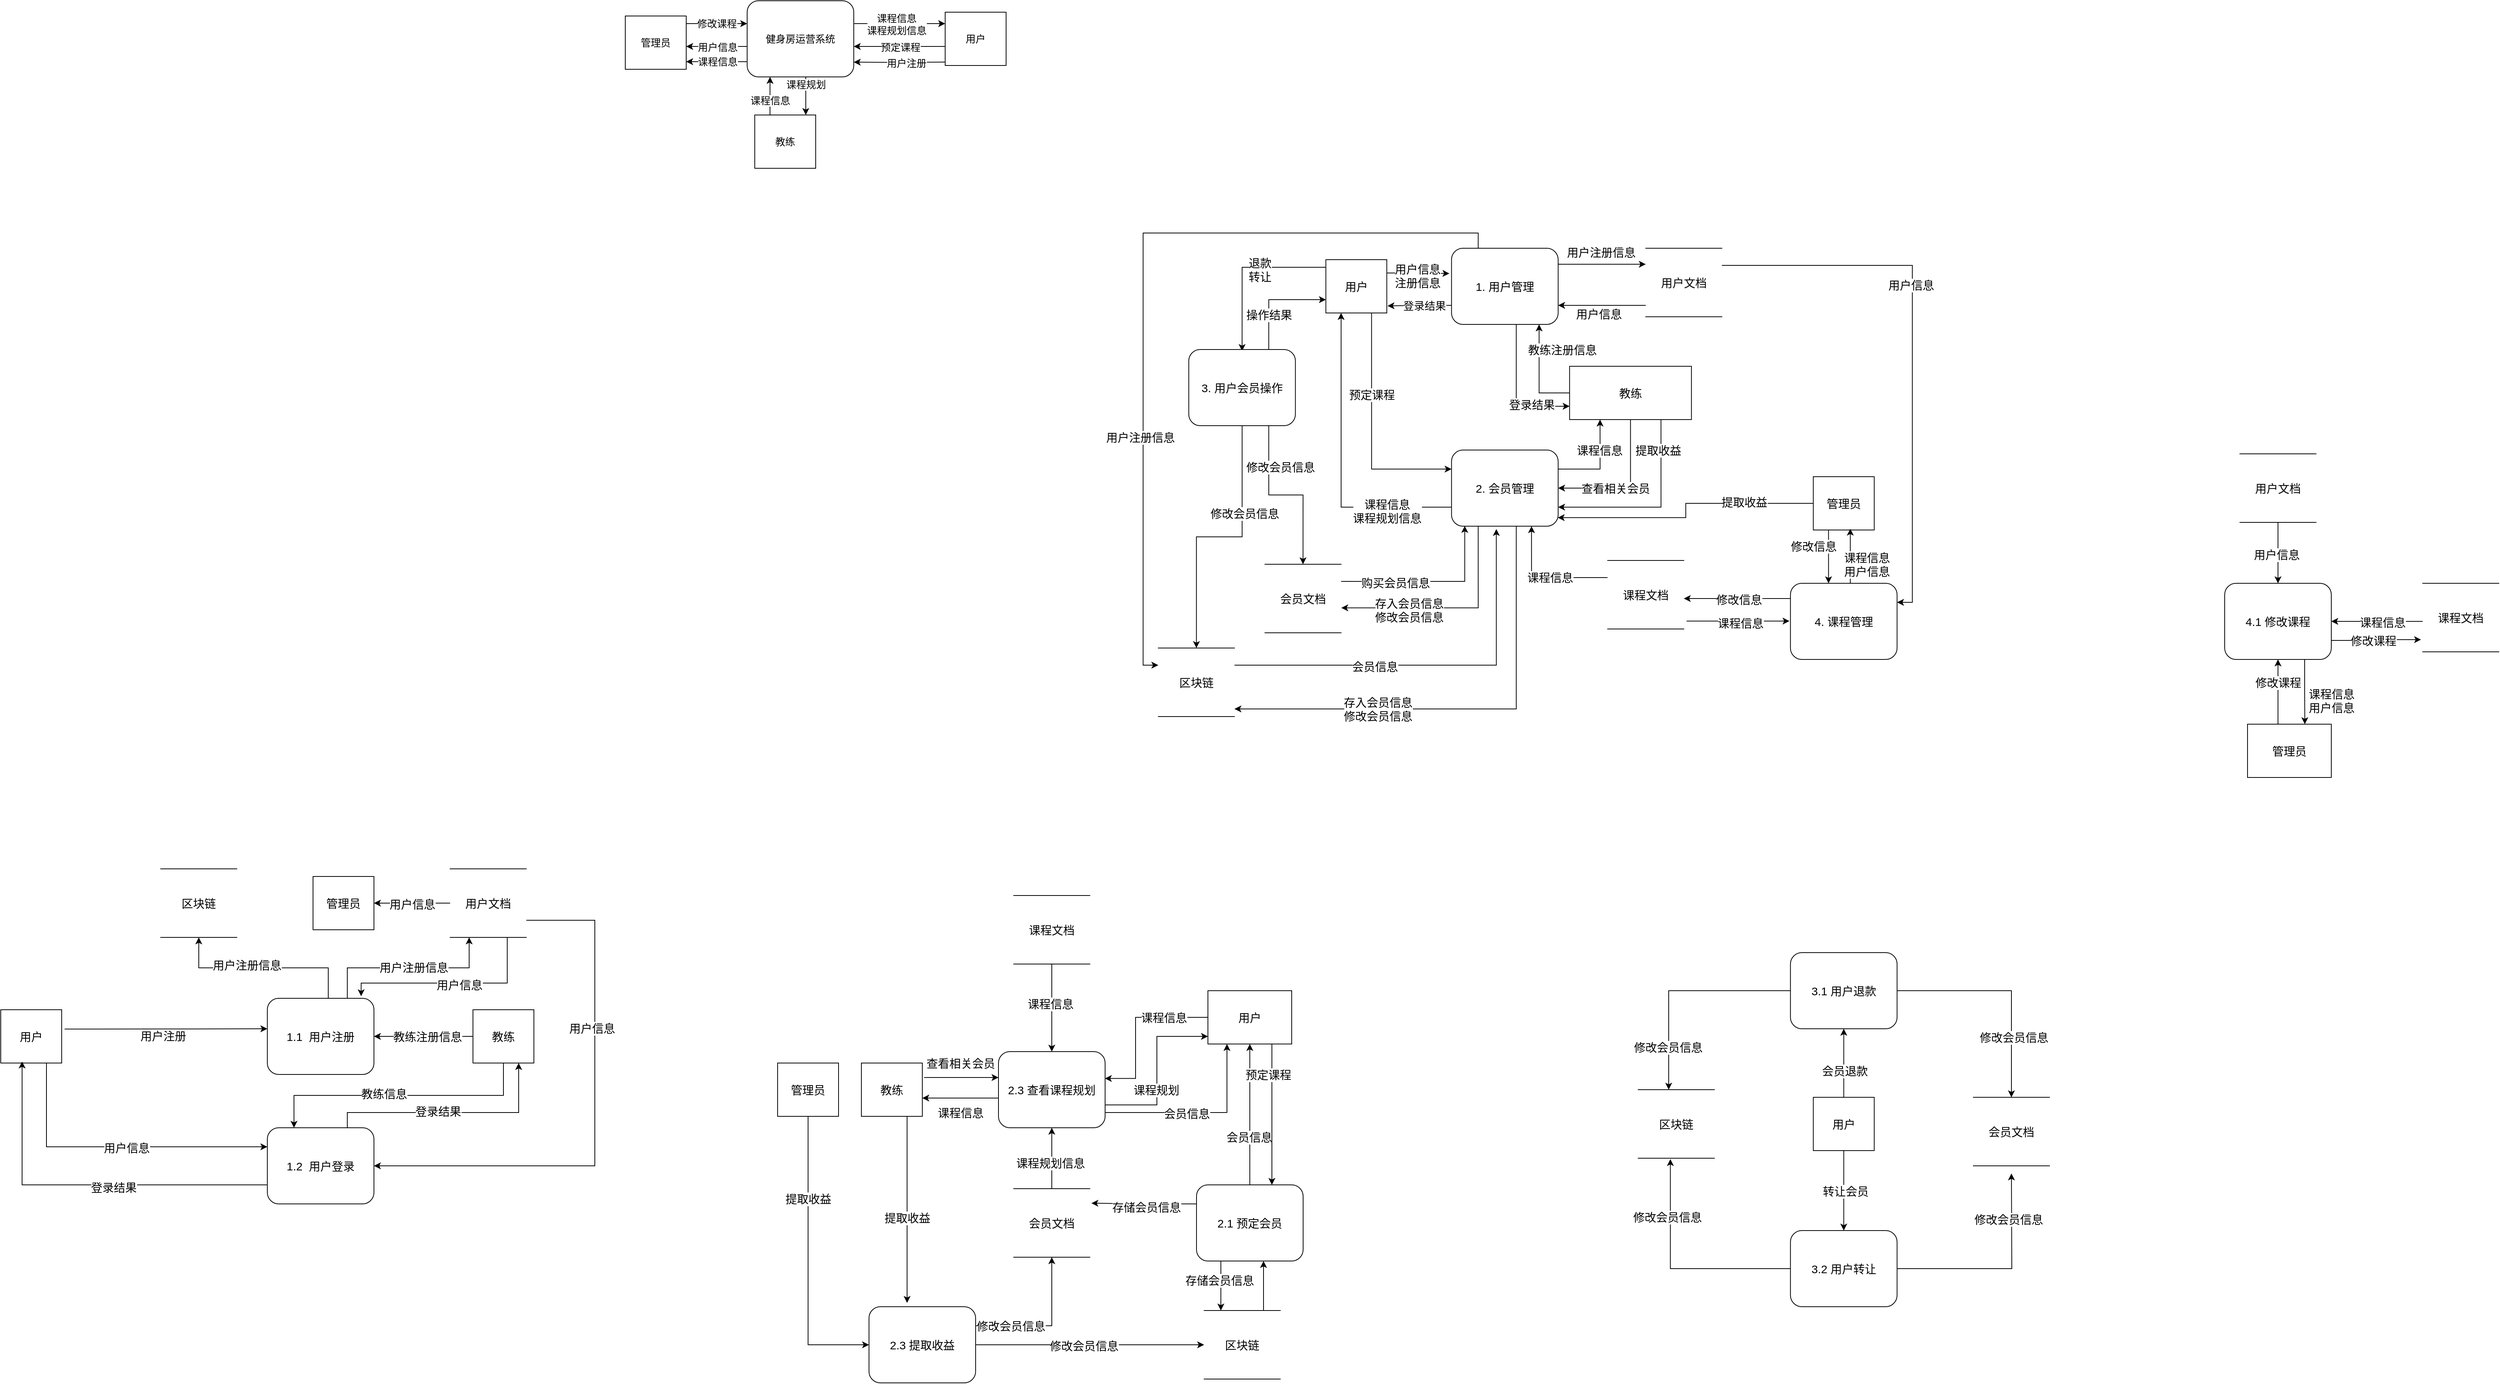 <mxfile version="26.2.7">
  <diagram id="R2lEEEUBdFMjLlhIrx00" name="Page-1">
    <mxGraphModel dx="643" dy="749" grid="1" gridSize="10" guides="1" tooltips="1" connect="1" arrows="1" fold="1" page="1" pageScale="1" pageWidth="850" pageHeight="1100" math="0" shadow="0" extFonts="Permanent Marker^https://fonts.googleapis.com/css?family=Permanent+Marker">
      <root>
        <mxCell id="0" />
        <mxCell id="1" parent="0" />
        <mxCell id="GixAwiqqqnvxr2OSCkwx-5" value="" style="edgeStyle=orthogonalEdgeStyle;rounded=0;orthogonalLoop=1;jettySize=auto;html=1;fontSize=13;" parent="1" source="GixAwiqqqnvxr2OSCkwx-1" target="GixAwiqqqnvxr2OSCkwx-2" edge="1">
          <mxGeometry relative="1" as="geometry">
            <Array as="points">
              <mxPoint x="1870" y="60" />
              <mxPoint x="1870" y="60" />
            </Array>
          </mxGeometry>
        </mxCell>
        <mxCell id="GixAwiqqqnvxr2OSCkwx-12" value="修改课程" style="edgeLabel;html=1;align=center;verticalAlign=middle;resizable=0;points=[];fontSize=13;" parent="GixAwiqqqnvxr2OSCkwx-5" vertex="1" connectable="0">
          <mxGeometry x="0.075" y="1" relative="1" as="geometry">
            <mxPoint x="-3" y="1" as="offset" />
          </mxGeometry>
        </mxCell>
        <mxCell id="GixAwiqqqnvxr2OSCkwx-1" value="管理员" style="rounded=0;whiteSpace=wrap;html=1;fontSize=13;" parent="1" vertex="1">
          <mxGeometry x="1750" y="50" width="80" height="70" as="geometry" />
        </mxCell>
        <mxCell id="GixAwiqqqnvxr2OSCkwx-2" value="健身房运营系统" style="rounded=1;whiteSpace=wrap;html=1;fontSize=13;" parent="1" vertex="1">
          <mxGeometry x="1910" y="30" width="140" height="100" as="geometry" />
        </mxCell>
        <mxCell id="GixAwiqqqnvxr2OSCkwx-3" value="教练" style="rounded=0;whiteSpace=wrap;html=1;fontSize=13;" parent="1" vertex="1">
          <mxGeometry x="1920" y="180" width="80" height="70" as="geometry" />
        </mxCell>
        <mxCell id="GixAwiqqqnvxr2OSCkwx-4" value="用户" style="rounded=0;whiteSpace=wrap;html=1;fontSize=13;" parent="1" vertex="1">
          <mxGeometry x="2170" y="45" width="80" height="70" as="geometry" />
        </mxCell>
        <mxCell id="GixAwiqqqnvxr2OSCkwx-7" value="" style="edgeStyle=orthogonalEdgeStyle;rounded=0;orthogonalLoop=1;jettySize=auto;html=1;fontSize=13;" parent="1" edge="1">
          <mxGeometry relative="1" as="geometry">
            <mxPoint x="2050" y="60" as="sourcePoint" />
            <mxPoint x="2170" y="60" as="targetPoint" />
            <Array as="points">
              <mxPoint x="2090" y="60" />
              <mxPoint x="2090" y="60" />
            </Array>
          </mxGeometry>
        </mxCell>
        <mxCell id="GixAwiqqqnvxr2OSCkwx-10" value="课程信息&lt;div&gt;课程规划信息&lt;/div&gt;" style="edgeLabel;html=1;align=center;verticalAlign=middle;resizable=0;points=[];fontSize=13;" parent="GixAwiqqqnvxr2OSCkwx-7" vertex="1" connectable="0">
          <mxGeometry x="-0.071" y="-1" relative="1" as="geometry">
            <mxPoint as="offset" />
          </mxGeometry>
        </mxCell>
        <mxCell id="GixAwiqqqnvxr2OSCkwx-8" value="" style="edgeStyle=orthogonalEdgeStyle;rounded=0;orthogonalLoop=1;jettySize=auto;html=1;fontSize=13;" parent="1" edge="1">
          <mxGeometry relative="1" as="geometry">
            <mxPoint x="2170" y="90" as="sourcePoint" />
            <mxPoint x="2050" y="90" as="targetPoint" />
            <Array as="points">
              <mxPoint x="2090" y="90" />
              <mxPoint x="2090" y="90" />
            </Array>
          </mxGeometry>
        </mxCell>
        <mxCell id="GixAwiqqqnvxr2OSCkwx-11" value="预定课程" style="edgeLabel;html=1;align=center;verticalAlign=middle;resizable=0;points=[];fontSize=13;" parent="GixAwiqqqnvxr2OSCkwx-8" vertex="1" connectable="0">
          <mxGeometry x="-0.013" y="1" relative="1" as="geometry">
            <mxPoint as="offset" />
          </mxGeometry>
        </mxCell>
        <mxCell id="GixAwiqqqnvxr2OSCkwx-9" value="" style="edgeStyle=orthogonalEdgeStyle;rounded=0;orthogonalLoop=1;jettySize=auto;html=1;fontSize=13;" parent="1" edge="1">
          <mxGeometry relative="1" as="geometry">
            <mxPoint x="1910" y="90" as="sourcePoint" />
            <mxPoint x="1830" y="90" as="targetPoint" />
            <Array as="points">
              <mxPoint x="1870" y="90" />
              <mxPoint x="1870" y="90" />
            </Array>
          </mxGeometry>
        </mxCell>
        <mxCell id="GixAwiqqqnvxr2OSCkwx-13" value="用户信息" style="edgeLabel;html=1;align=center;verticalAlign=middle;resizable=0;points=[];fontSize=13;" parent="GixAwiqqqnvxr2OSCkwx-9" vertex="1" connectable="0">
          <mxGeometry x="-0.013" y="1" relative="1" as="geometry">
            <mxPoint as="offset" />
          </mxGeometry>
        </mxCell>
        <mxCell id="GixAwiqqqnvxr2OSCkwx-15" value="" style="edgeStyle=orthogonalEdgeStyle;rounded=0;orthogonalLoop=1;jettySize=auto;html=1;fontSize=13;" parent="1" edge="1">
          <mxGeometry relative="1" as="geometry">
            <mxPoint x="1910" y="110" as="sourcePoint" />
            <mxPoint x="1830" y="110" as="targetPoint" />
            <Array as="points">
              <mxPoint x="1870" y="110" />
              <mxPoint x="1870" y="110" />
            </Array>
          </mxGeometry>
        </mxCell>
        <mxCell id="GixAwiqqqnvxr2OSCkwx-16" value="课程信息" style="edgeLabel;html=1;align=center;verticalAlign=middle;resizable=0;points=[];fontSize=13;" parent="GixAwiqqqnvxr2OSCkwx-15" vertex="1" connectable="0">
          <mxGeometry x="-0.013" y="1" relative="1" as="geometry">
            <mxPoint y="-1" as="offset" />
          </mxGeometry>
        </mxCell>
        <mxCell id="GixAwiqqqnvxr2OSCkwx-18" value="" style="edgeStyle=orthogonalEdgeStyle;rounded=0;orthogonalLoop=1;jettySize=auto;html=1;exitX=0.25;exitY=0;exitDx=0;exitDy=0;entryX=0.429;entryY=1;entryDx=0;entryDy=0;entryPerimeter=0;fontSize=13;" parent="1" source="GixAwiqqqnvxr2OSCkwx-3" edge="1">
          <mxGeometry relative="1" as="geometry">
            <mxPoint x="1940" y="170" as="sourcePoint" />
            <mxPoint x="1940.06" y="130" as="targetPoint" />
            <Array as="points" />
          </mxGeometry>
        </mxCell>
        <mxCell id="GixAwiqqqnvxr2OSCkwx-23" value="课程信息" style="edgeLabel;html=1;align=center;verticalAlign=middle;resizable=0;points=[];fontSize=13;" parent="GixAwiqqqnvxr2OSCkwx-18" vertex="1" connectable="0">
          <mxGeometry x="0.19" y="1" relative="1" as="geometry">
            <mxPoint y="10" as="offset" />
          </mxGeometry>
        </mxCell>
        <mxCell id="GixAwiqqqnvxr2OSCkwx-21" value="" style="edgeStyle=orthogonalEdgeStyle;rounded=0;orthogonalLoop=1;jettySize=auto;html=1;exitX=0.25;exitY=0;exitDx=0;exitDy=0;entryX=0.429;entryY=1;entryDx=0;entryDy=0;entryPerimeter=0;fontSize=13;" parent="1" edge="1">
          <mxGeometry relative="1" as="geometry">
            <mxPoint x="1987" y="130" as="sourcePoint" />
            <mxPoint x="1987" y="180" as="targetPoint" />
            <Array as="points" />
          </mxGeometry>
        </mxCell>
        <mxCell id="GixAwiqqqnvxr2OSCkwx-24" value="课程规划" style="edgeLabel;html=1;align=center;verticalAlign=middle;resizable=0;points=[];fontSize=13;" parent="GixAwiqqqnvxr2OSCkwx-21" vertex="1" connectable="0">
          <mxGeometry x="-0.118" relative="1" as="geometry">
            <mxPoint y="-12" as="offset" />
          </mxGeometry>
        </mxCell>
        <mxCell id="GixAwiqqqnvxr2OSCkwx-36" value="用户文档" style="html=1;dashed=0;whiteSpace=wrap;shape=partialRectangle;right=0;left=0;fontSize=15;" parent="1" vertex="1">
          <mxGeometry x="3089.86" y="355" width="100" height="90" as="geometry" />
        </mxCell>
        <mxCell id="WjA-gEvJJwSOxTceD3pm-30" style="edgeStyle=orthogonalEdgeStyle;rounded=0;orthogonalLoop=1;jettySize=auto;html=1;exitX=0.75;exitY=1;exitDx=0;exitDy=0;entryX=0;entryY=0.25;entryDx=0;entryDy=0;fontSize=15;" edge="1" parent="1" source="WjA-gEvJJwSOxTceD3pm-1" target="WjA-gEvJJwSOxTceD3pm-29">
          <mxGeometry relative="1" as="geometry" />
        </mxCell>
        <mxCell id="WjA-gEvJJwSOxTceD3pm-32" value="预定课程" style="edgeLabel;html=1;align=center;verticalAlign=middle;resizable=0;points=[];fontSize=15;" vertex="1" connectable="0" parent="WjA-gEvJJwSOxTceD3pm-30">
          <mxGeometry x="-0.312" relative="1" as="geometry">
            <mxPoint as="offset" />
          </mxGeometry>
        </mxCell>
        <mxCell id="WjA-gEvJJwSOxTceD3pm-60" style="edgeStyle=orthogonalEdgeStyle;rounded=0;orthogonalLoop=1;jettySize=auto;html=1;exitDx=0;exitDy=0;fontSize=15;" edge="1" parent="1" source="WjA-gEvJJwSOxTceD3pm-1">
          <mxGeometry relative="1" as="geometry">
            <mxPoint x="2559.86" y="490" as="targetPoint" />
            <Array as="points">
              <mxPoint x="2560" y="380" />
            </Array>
          </mxGeometry>
        </mxCell>
        <mxCell id="WjA-gEvJJwSOxTceD3pm-62" value="退款&lt;div&gt;转让&lt;/div&gt;" style="edgeLabel;html=1;align=center;verticalAlign=middle;resizable=0;points=[];fontSize=15;" vertex="1" connectable="0" parent="WjA-gEvJJwSOxTceD3pm-60">
          <mxGeometry x="-0.205" y="3" relative="1" as="geometry">
            <mxPoint as="offset" />
          </mxGeometry>
        </mxCell>
        <mxCell id="WjA-gEvJJwSOxTceD3pm-1" value="用户" style="rounded=0;whiteSpace=wrap;html=1;fontSize=15;" vertex="1" parent="1">
          <mxGeometry x="2669.86" y="370" width="80" height="70" as="geometry" />
        </mxCell>
        <mxCell id="WjA-gEvJJwSOxTceD3pm-21" style="edgeStyle=orthogonalEdgeStyle;rounded=0;orthogonalLoop=1;jettySize=auto;html=1;exitDx=0;exitDy=0;entryDx=0;entryDy=0;fontSize=15;entryPerimeter=0;" edge="1" parent="1" target="GixAwiqqqnvxr2OSCkwx-36">
          <mxGeometry relative="1" as="geometry">
            <mxPoint x="3059.86" y="375" as="targetPoint" />
            <mxPoint x="2974.86" y="375" as="sourcePoint" />
            <Array as="points">
              <mxPoint x="2974.86" y="376" />
            </Array>
          </mxGeometry>
        </mxCell>
        <mxCell id="WjA-gEvJJwSOxTceD3pm-24" value="用户注册信息" style="edgeLabel;html=1;align=center;verticalAlign=middle;resizable=0;points=[];fontSize=15;" vertex="1" connectable="0" parent="WjA-gEvJJwSOxTceD3pm-21">
          <mxGeometry x="-0.132" relative="1" as="geometry">
            <mxPoint x="6" y="-16" as="offset" />
          </mxGeometry>
        </mxCell>
        <mxCell id="WjA-gEvJJwSOxTceD3pm-89" style="edgeStyle=orthogonalEdgeStyle;rounded=0;orthogonalLoop=1;jettySize=auto;html=1;exitX=0.25;exitY=0;exitDx=0;exitDy=0;entryX=0;entryY=0.25;entryDx=0;entryDy=0;fontSize=15;" edge="1" parent="1" source="WjA-gEvJJwSOxTceD3pm-3" target="WjA-gEvJJwSOxTceD3pm-55">
          <mxGeometry relative="1" as="geometry" />
        </mxCell>
        <mxCell id="WjA-gEvJJwSOxTceD3pm-90" value="用户注册信息" style="edgeLabel;html=1;align=center;verticalAlign=middle;resizable=0;points=[];fontSize=15;" vertex="1" connectable="0" parent="WjA-gEvJJwSOxTceD3pm-89">
          <mxGeometry x="0.39" y="-4" relative="1" as="geometry">
            <mxPoint as="offset" />
          </mxGeometry>
        </mxCell>
        <mxCell id="WjA-gEvJJwSOxTceD3pm-134" style="edgeStyle=orthogonalEdgeStyle;rounded=0;orthogonalLoop=1;jettySize=auto;html=1;exitX=0.75;exitY=1;exitDx=0;exitDy=0;entryX=0;entryY=0.75;entryDx=0;entryDy=0;" edge="1" parent="1" source="WjA-gEvJJwSOxTceD3pm-3" target="WjA-gEvJJwSOxTceD3pm-18">
          <mxGeometry relative="1" as="geometry">
            <Array as="points">
              <mxPoint x="2919.86" y="455" />
              <mxPoint x="2919.86" y="563" />
            </Array>
          </mxGeometry>
        </mxCell>
        <mxCell id="WjA-gEvJJwSOxTceD3pm-135" value="登录结果" style="edgeLabel;html=1;align=center;verticalAlign=middle;resizable=0;points=[];fontSize=15;" vertex="1" connectable="0" parent="WjA-gEvJJwSOxTceD3pm-134">
          <mxGeometry x="-0.261" y="-4" relative="1" as="geometry">
            <mxPoint x="24" y="52" as="offset" />
          </mxGeometry>
        </mxCell>
        <mxCell id="WjA-gEvJJwSOxTceD3pm-3" value="1. 用户管理" style="rounded=1;whiteSpace=wrap;html=1;fontSize=15;" vertex="1" parent="1">
          <mxGeometry x="2834.86" y="355" width="140" height="100" as="geometry" />
        </mxCell>
        <mxCell id="WjA-gEvJJwSOxTceD3pm-4" style="edgeStyle=orthogonalEdgeStyle;rounded=0;orthogonalLoop=1;jettySize=auto;html=1;exitX=1;exitY=0.25;exitDx=0;exitDy=0;entryX=-0.02;entryY=0.332;entryDx=0;entryDy=0;entryPerimeter=0;fontSize=15;" edge="1" parent="1" source="WjA-gEvJJwSOxTceD3pm-1" target="WjA-gEvJJwSOxTceD3pm-3">
          <mxGeometry relative="1" as="geometry" />
        </mxCell>
        <mxCell id="WjA-gEvJJwSOxTceD3pm-6" value="用户信息&lt;div&gt;注册信息&lt;/div&gt;" style="edgeLabel;html=1;align=center;verticalAlign=middle;resizable=0;points=[];fontSize=15;" vertex="1" connectable="0" parent="WjA-gEvJJwSOxTceD3pm-4">
          <mxGeometry x="0.025" y="4" relative="1" as="geometry">
            <mxPoint x="-7" y="3" as="offset" />
          </mxGeometry>
        </mxCell>
        <mxCell id="WjA-gEvJJwSOxTceD3pm-35" style="edgeStyle=orthogonalEdgeStyle;rounded=0;orthogonalLoop=1;jettySize=auto;html=1;entryDx=0;entryDy=0;exitX=0.75;exitY=1;exitDx=0;exitDy=0;fontSize=15;" edge="1" parent="1" source="WjA-gEvJJwSOxTceD3pm-18" target="WjA-gEvJJwSOxTceD3pm-29">
          <mxGeometry relative="1" as="geometry">
            <mxPoint x="3079.86" y="650" as="sourcePoint" />
            <Array as="points">
              <mxPoint x="3069.86" y="580" />
              <mxPoint x="3069.86" y="670" />
            </Array>
          </mxGeometry>
        </mxCell>
        <mxCell id="WjA-gEvJJwSOxTceD3pm-41" value="查看相关会员" style="edgeLabel;html=1;align=center;verticalAlign=middle;resizable=0;points=[];fontSize=15;" vertex="1" connectable="0" parent="WjA-gEvJJwSOxTceD3pm-35">
          <mxGeometry x="-0.26" relative="1" as="geometry">
            <mxPoint x="-20" y="46" as="offset" />
          </mxGeometry>
        </mxCell>
        <mxCell id="WjA-gEvJJwSOxTceD3pm-142" style="edgeStyle=orthogonalEdgeStyle;rounded=0;orthogonalLoop=1;jettySize=auto;html=1;exitX=0.75;exitY=1;exitDx=0;exitDy=0;entryX=1;entryY=0.75;entryDx=0;entryDy=0;" edge="1" parent="1" source="WjA-gEvJJwSOxTceD3pm-18" target="WjA-gEvJJwSOxTceD3pm-29">
          <mxGeometry relative="1" as="geometry">
            <mxPoint x="3109.36" y="715" as="targetPoint" />
          </mxGeometry>
        </mxCell>
        <mxCell id="WjA-gEvJJwSOxTceD3pm-143" value="提取收益" style="edgeLabel;html=1;align=center;verticalAlign=middle;resizable=0;points=[];fontSize=15;" vertex="1" connectable="0" parent="WjA-gEvJJwSOxTceD3pm-142">
          <mxGeometry x="-0.68" y="-4" relative="1" as="geometry">
            <mxPoint as="offset" />
          </mxGeometry>
        </mxCell>
        <mxCell id="WjA-gEvJJwSOxTceD3pm-18" value="教练" style="rounded=0;whiteSpace=wrap;html=1;fontSize=15;" vertex="1" parent="1">
          <mxGeometry x="2989.86" y="510" width="160" height="70" as="geometry" />
        </mxCell>
        <mxCell id="WjA-gEvJJwSOxTceD3pm-23" style="edgeStyle=orthogonalEdgeStyle;rounded=0;orthogonalLoop=1;jettySize=auto;html=1;exitDx=0;exitDy=0;entryDx=0;entryDy=0;fontSize=15;exitX=0;exitY=0.833;exitPerimeter=0;" edge="1" parent="1" source="GixAwiqqqnvxr2OSCkwx-36">
          <mxGeometry relative="1" as="geometry">
            <mxPoint x="2974.86" y="430" as="targetPoint" />
            <mxPoint x="3059.86" y="430" as="sourcePoint" />
          </mxGeometry>
        </mxCell>
        <mxCell id="WjA-gEvJJwSOxTceD3pm-25" value="用户信息" style="edgeLabel;html=1;align=center;verticalAlign=middle;resizable=0;points=[];fontSize=15;" vertex="1" connectable="0" parent="WjA-gEvJJwSOxTceD3pm-23">
          <mxGeometry x="0.087" y="-1" relative="1" as="geometry">
            <mxPoint y="11" as="offset" />
          </mxGeometry>
        </mxCell>
        <mxCell id="WjA-gEvJJwSOxTceD3pm-26" style="edgeStyle=orthogonalEdgeStyle;rounded=0;orthogonalLoop=1;jettySize=auto;html=1;exitDx=0;exitDy=0;entryDx=0;entryDy=0;entryPerimeter=0;fontSize=15;" edge="1" parent="1" source="WjA-gEvJJwSOxTceD3pm-18" target="WjA-gEvJJwSOxTceD3pm-3">
          <mxGeometry relative="1" as="geometry">
            <Array as="points">
              <mxPoint x="2949.86" y="545" />
            </Array>
          </mxGeometry>
        </mxCell>
        <mxCell id="WjA-gEvJJwSOxTceD3pm-27" value="教练注册信息" style="edgeLabel;html=1;align=center;verticalAlign=middle;resizable=0;points=[];fontSize=15;" vertex="1" connectable="0" parent="WjA-gEvJJwSOxTceD3pm-26">
          <mxGeometry x="-0.334" y="-1" relative="1" as="geometry">
            <mxPoint x="29" y="-54" as="offset" />
          </mxGeometry>
        </mxCell>
        <mxCell id="WjA-gEvJJwSOxTceD3pm-31" style="edgeStyle=orthogonalEdgeStyle;rounded=0;orthogonalLoop=1;jettySize=auto;html=1;exitX=0;exitY=0.75;exitDx=0;exitDy=0;entryX=0.25;entryY=1;entryDx=0;entryDy=0;fontSize=15;" edge="1" parent="1" source="WjA-gEvJJwSOxTceD3pm-29" target="WjA-gEvJJwSOxTceD3pm-1">
          <mxGeometry relative="1" as="geometry" />
        </mxCell>
        <mxCell id="WjA-gEvJJwSOxTceD3pm-33" value="课程信息&lt;div&gt;课程规划信息&lt;/div&gt;" style="edgeLabel;html=1;align=center;verticalAlign=middle;resizable=0;points=[];fontSize=15;" vertex="1" connectable="0" parent="WjA-gEvJJwSOxTceD3pm-31">
          <mxGeometry x="0.002" y="-2" relative="1" as="geometry">
            <mxPoint x="58" y="60" as="offset" />
          </mxGeometry>
        </mxCell>
        <mxCell id="WjA-gEvJJwSOxTceD3pm-34" style="edgeStyle=orthogonalEdgeStyle;rounded=0;orthogonalLoop=1;jettySize=auto;html=1;exitX=1;exitY=0.25;exitDx=0;exitDy=0;entryX=0.25;entryY=1;entryDx=0;entryDy=0;fontSize=15;" edge="1" parent="1" source="WjA-gEvJJwSOxTceD3pm-29" target="WjA-gEvJJwSOxTceD3pm-18">
          <mxGeometry relative="1" as="geometry" />
        </mxCell>
        <mxCell id="WjA-gEvJJwSOxTceD3pm-36" value="课程信息" style="edgeLabel;html=1;align=center;verticalAlign=middle;resizable=0;points=[];fontSize=15;" vertex="1" connectable="0" parent="WjA-gEvJJwSOxTceD3pm-34">
          <mxGeometry x="0.33" y="1" relative="1" as="geometry">
            <mxPoint as="offset" />
          </mxGeometry>
        </mxCell>
        <mxCell id="WjA-gEvJJwSOxTceD3pm-87" style="edgeStyle=orthogonalEdgeStyle;rounded=0;orthogonalLoop=1;jettySize=auto;html=1;exitDx=0;exitDy=0;entryDx=0;entryDy=0;fontSize=15;" edge="1" parent="1" source="WjA-gEvJJwSOxTceD3pm-29" target="WjA-gEvJJwSOxTceD3pm-55">
          <mxGeometry relative="1" as="geometry">
            <Array as="points">
              <mxPoint x="2919.86" y="960" />
            </Array>
          </mxGeometry>
        </mxCell>
        <mxCell id="WjA-gEvJJwSOxTceD3pm-88" value="存入会员信息&lt;div&gt;修改会员信息&lt;/div&gt;" style="edgeLabel;html=1;align=center;verticalAlign=middle;resizable=0;points=[];fontSize=15;" vertex="1" connectable="0" parent="WjA-gEvJJwSOxTceD3pm-87">
          <mxGeometry x="0.385" relative="1" as="geometry">
            <mxPoint as="offset" />
          </mxGeometry>
        </mxCell>
        <mxCell id="WjA-gEvJJwSOxTceD3pm-29" value="2. 会员管理" style="rounded=1;whiteSpace=wrap;html=1;fontSize=15;" vertex="1" parent="1">
          <mxGeometry x="2834.86" y="620" width="140" height="100" as="geometry" />
        </mxCell>
        <mxCell id="WjA-gEvJJwSOxTceD3pm-37" value="会员文档" style="html=1;dashed=0;whiteSpace=wrap;shape=partialRectangle;right=0;left=0;fontSize=15;" vertex="1" parent="1">
          <mxGeometry x="2589.86" y="770" width="100" height="90" as="geometry" />
        </mxCell>
        <mxCell id="WjA-gEvJJwSOxTceD3pm-45" style="edgeStyle=orthogonalEdgeStyle;rounded=0;orthogonalLoop=1;jettySize=auto;html=1;exitX=1;exitY=0.25;exitDx=0;exitDy=0;entryX=0.124;entryY=0.997;entryDx=0;entryDy=0;entryPerimeter=0;fontSize=15;" edge="1" parent="1" source="WjA-gEvJJwSOxTceD3pm-37" target="WjA-gEvJJwSOxTceD3pm-29">
          <mxGeometry relative="1" as="geometry" />
        </mxCell>
        <mxCell id="WjA-gEvJJwSOxTceD3pm-46" value="购买会员信息" style="edgeLabel;html=1;align=center;verticalAlign=middle;resizable=0;points=[];fontSize=15;" vertex="1" connectable="0" parent="WjA-gEvJJwSOxTceD3pm-45">
          <mxGeometry x="-0.394" y="-1" relative="1" as="geometry">
            <mxPoint as="offset" />
          </mxGeometry>
        </mxCell>
        <mxCell id="WjA-gEvJJwSOxTceD3pm-47" style="edgeStyle=orthogonalEdgeStyle;rounded=0;orthogonalLoop=1;jettySize=auto;html=1;exitX=0.25;exitY=1;exitDx=0;exitDy=0;entryX=1.003;entryY=0.636;entryDx=0;entryDy=0;entryPerimeter=0;fontSize=15;" edge="1" parent="1" source="WjA-gEvJJwSOxTceD3pm-29" target="WjA-gEvJJwSOxTceD3pm-37">
          <mxGeometry relative="1" as="geometry" />
        </mxCell>
        <mxCell id="WjA-gEvJJwSOxTceD3pm-48" value="存入会员信息&lt;div&gt;修改会员信息&lt;/div&gt;" style="edgeLabel;html=1;align=center;verticalAlign=middle;resizable=0;points=[];fontSize=15;" vertex="1" connectable="0" parent="WjA-gEvJJwSOxTceD3pm-47">
          <mxGeometry x="0.337" y="-3" relative="1" as="geometry">
            <mxPoint x="-6" y="6" as="offset" />
          </mxGeometry>
        </mxCell>
        <mxCell id="WjA-gEvJJwSOxTceD3pm-50" style="edgeStyle=orthogonalEdgeStyle;rounded=0;orthogonalLoop=1;jettySize=auto;html=1;exitX=0;exitY=0.25;exitDx=0;exitDy=0;entryX=0.75;entryY=1;entryDx=0;entryDy=0;fontSize=15;" edge="1" parent="1" source="WjA-gEvJJwSOxTceD3pm-49" target="WjA-gEvJJwSOxTceD3pm-29">
          <mxGeometry relative="1" as="geometry" />
        </mxCell>
        <mxCell id="WjA-gEvJJwSOxTceD3pm-52" value="课程信息" style="edgeLabel;html=1;align=center;verticalAlign=middle;resizable=0;points=[];fontSize=15;" vertex="1" connectable="0" parent="WjA-gEvJJwSOxTceD3pm-50">
          <mxGeometry x="-0.092" y="-1" relative="1" as="geometry">
            <mxPoint as="offset" />
          </mxGeometry>
        </mxCell>
        <mxCell id="WjA-gEvJJwSOxTceD3pm-49" value="课程文档" style="html=1;dashed=0;whiteSpace=wrap;shape=partialRectangle;right=0;left=0;fontSize=15;" vertex="1" parent="1">
          <mxGeometry x="3039.86" y="765" width="100" height="90" as="geometry" />
        </mxCell>
        <mxCell id="WjA-gEvJJwSOxTceD3pm-53" value="管理员" style="rounded=0;whiteSpace=wrap;html=1;fontSize=15;" vertex="1" parent="1">
          <mxGeometry x="3309.86" y="655" width="80" height="70" as="geometry" />
        </mxCell>
        <mxCell id="WjA-gEvJJwSOxTceD3pm-55" value="区块链" style="html=1;dashed=0;whiteSpace=wrap;shape=partialRectangle;right=0;left=0;fontSize=15;" vertex="1" parent="1">
          <mxGeometry x="2449.86" y="880" width="100" height="90" as="geometry" />
        </mxCell>
        <mxCell id="WjA-gEvJJwSOxTceD3pm-63" style="edgeStyle=orthogonalEdgeStyle;rounded=0;orthogonalLoop=1;jettySize=auto;html=1;exitX=0.75;exitY=1;exitDx=0;exitDy=0;entryX=0.5;entryY=0;entryDx=0;entryDy=0;fontSize=15;" edge="1" parent="1" source="WjA-gEvJJwSOxTceD3pm-61" target="WjA-gEvJJwSOxTceD3pm-37">
          <mxGeometry relative="1" as="geometry" />
        </mxCell>
        <mxCell id="WjA-gEvJJwSOxTceD3pm-64" value="修改会员信息" style="edgeLabel;html=1;align=center;verticalAlign=middle;resizable=0;points=[];fontSize=15;" vertex="1" connectable="0" parent="WjA-gEvJJwSOxTceD3pm-63">
          <mxGeometry x="-0.524" relative="1" as="geometry">
            <mxPoint x="15" as="offset" />
          </mxGeometry>
        </mxCell>
        <mxCell id="WjA-gEvJJwSOxTceD3pm-65" style="edgeStyle=orthogonalEdgeStyle;rounded=0;orthogonalLoop=1;jettySize=auto;html=1;exitDx=0;exitDy=0;entryDx=0;entryDy=0;fontSize=15;" edge="1" parent="1" source="WjA-gEvJJwSOxTceD3pm-61" target="WjA-gEvJJwSOxTceD3pm-55">
          <mxGeometry relative="1" as="geometry" />
        </mxCell>
        <mxCell id="WjA-gEvJJwSOxTceD3pm-66" value="修改会员信息" style="edgeLabel;html=1;align=center;verticalAlign=middle;resizable=0;points=[];fontSize=15;" vertex="1" connectable="0" parent="WjA-gEvJJwSOxTceD3pm-65">
          <mxGeometry x="-0.705" y="3" relative="1" as="geometry">
            <mxPoint y="63" as="offset" />
          </mxGeometry>
        </mxCell>
        <mxCell id="WjA-gEvJJwSOxTceD3pm-215" style="edgeStyle=orthogonalEdgeStyle;rounded=0;orthogonalLoop=1;jettySize=auto;html=1;exitX=0.75;exitY=0;exitDx=0;exitDy=0;entryX=0;entryY=0.75;entryDx=0;entryDy=0;" edge="1" parent="1" source="WjA-gEvJJwSOxTceD3pm-61" target="WjA-gEvJJwSOxTceD3pm-1">
          <mxGeometry relative="1" as="geometry" />
        </mxCell>
        <mxCell id="WjA-gEvJJwSOxTceD3pm-216" value="&lt;font style=&quot;font-size: 15px;&quot;&gt;操作结果&lt;/font&gt;" style="edgeLabel;html=1;align=center;verticalAlign=middle;resizable=0;points=[];" vertex="1" connectable="0" parent="WjA-gEvJJwSOxTceD3pm-215">
          <mxGeometry x="-0.336" relative="1" as="geometry">
            <mxPoint as="offset" />
          </mxGeometry>
        </mxCell>
        <mxCell id="WjA-gEvJJwSOxTceD3pm-61" value="3. 用户会员操作" style="rounded=1;whiteSpace=wrap;html=1;fontSize=15;" vertex="1" parent="1">
          <mxGeometry x="2489.86" y="488" width="140" height="100" as="geometry" />
        </mxCell>
        <mxCell id="WjA-gEvJJwSOxTceD3pm-68" style="edgeStyle=orthogonalEdgeStyle;rounded=0;orthogonalLoop=1;jettySize=auto;html=1;exitDx=0;exitDy=0;entryDx=0;entryDy=0;entryPerimeter=0;fontSize=15;exitX=0;exitY=0.2;exitPerimeter=0;" edge="1" parent="1" source="WjA-gEvJJwSOxTceD3pm-177" target="WjA-gEvJJwSOxTceD3pm-49">
          <mxGeometry relative="1" as="geometry">
            <mxPoint x="3279.86" y="785" as="sourcePoint" />
            <Array as="points">
              <mxPoint x="3219.86" y="815" />
              <mxPoint x="3219.86" y="815" />
            </Array>
          </mxGeometry>
        </mxCell>
        <mxCell id="WjA-gEvJJwSOxTceD3pm-180" value="修改信息" style="edgeLabel;html=1;align=center;verticalAlign=middle;resizable=0;points=[];fontSize=15;" vertex="1" connectable="0" parent="WjA-gEvJJwSOxTceD3pm-68">
          <mxGeometry x="-0.031" y="1" relative="1" as="geometry">
            <mxPoint as="offset" />
          </mxGeometry>
        </mxCell>
        <mxCell id="WjA-gEvJJwSOxTceD3pm-73" style="edgeStyle=orthogonalEdgeStyle;rounded=0;orthogonalLoop=1;jettySize=auto;html=1;exitDx=0;exitDy=0;entryDx=0;entryDy=0;entryPerimeter=0;exitPerimeter=0;fontSize=15;entryX=0.607;entryY=0.976;" edge="1" parent="1" source="WjA-gEvJJwSOxTceD3pm-177" target="WjA-gEvJJwSOxTceD3pm-53">
          <mxGeometry relative="1" as="geometry">
            <mxPoint x="3183.86" y="810" as="sourcePoint" />
            <mxPoint x="3279.86" y="812.0" as="targetPoint" />
            <Array as="points">
              <mxPoint x="3358.86" y="812" />
            </Array>
          </mxGeometry>
        </mxCell>
        <mxCell id="WjA-gEvJJwSOxTceD3pm-183" value="课程信息&lt;div&gt;用户信息&lt;/div&gt;" style="edgeLabel;html=1;align=center;verticalAlign=middle;resizable=0;points=[];fontSize=15;" vertex="1" connectable="0" parent="WjA-gEvJJwSOxTceD3pm-73">
          <mxGeometry x="-0.219" y="1" relative="1" as="geometry">
            <mxPoint x="22" y="3" as="offset" />
          </mxGeometry>
        </mxCell>
        <mxCell id="WjA-gEvJJwSOxTceD3pm-91" style="edgeStyle=orthogonalEdgeStyle;rounded=0;orthogonalLoop=1;jettySize=auto;html=1;exitX=0;exitY=0.75;exitDx=0;exitDy=0;entryX=1;entryY=0.726;entryDx=0;entryDy=0;entryPerimeter=0;fontSize=13;" edge="1" parent="1">
          <mxGeometry relative="1" as="geometry">
            <mxPoint x="2170" y="110.5" as="sourcePoint" />
            <mxPoint x="2050" y="110.6" as="targetPoint" />
          </mxGeometry>
        </mxCell>
        <mxCell id="WjA-gEvJJwSOxTceD3pm-92" value="用户注册" style="edgeLabel;html=1;align=center;verticalAlign=middle;resizable=0;points=[];fontSize=13;" vertex="1" connectable="0" parent="WjA-gEvJJwSOxTceD3pm-91">
          <mxGeometry x="-0.137" y="1" relative="1" as="geometry">
            <mxPoint x="1" as="offset" />
          </mxGeometry>
        </mxCell>
        <mxCell id="WjA-gEvJJwSOxTceD3pm-96" style="edgeStyle=orthogonalEdgeStyle;rounded=0;orthogonalLoop=1;jettySize=auto;html=1;exitX=1;exitY=0.25;exitDx=0;exitDy=0;entryX=1;entryY=0.25;entryDx=0;entryDy=0;fontSize=15;" edge="1" parent="1" source="GixAwiqqqnvxr2OSCkwx-36" target="WjA-gEvJJwSOxTceD3pm-177">
          <mxGeometry relative="1" as="geometry" />
        </mxCell>
        <mxCell id="WjA-gEvJJwSOxTceD3pm-98" value="用户信息" style="edgeLabel;html=1;align=center;verticalAlign=middle;resizable=0;points=[];fontSize=15;" vertex="1" connectable="0" parent="WjA-gEvJJwSOxTceD3pm-96">
          <mxGeometry x="-0.228" y="-2" relative="1" as="geometry">
            <mxPoint as="offset" />
          </mxGeometry>
        </mxCell>
        <mxCell id="WjA-gEvJJwSOxTceD3pm-103" style="edgeStyle=orthogonalEdgeStyle;rounded=0;orthogonalLoop=1;jettySize=auto;html=1;exitX=1;exitY=0.25;exitDx=0;exitDy=0;entryX=0.42;entryY=1.037;entryDx=0;entryDy=0;entryPerimeter=0;fontSize=15;" edge="1" parent="1" source="WjA-gEvJJwSOxTceD3pm-55" target="WjA-gEvJJwSOxTceD3pm-29">
          <mxGeometry relative="1" as="geometry" />
        </mxCell>
        <mxCell id="WjA-gEvJJwSOxTceD3pm-104" value="会员信息" style="edgeLabel;html=1;align=center;verticalAlign=middle;resizable=0;points=[];fontSize=15;" vertex="1" connectable="0" parent="WjA-gEvJJwSOxTceD3pm-103">
          <mxGeometry x="-0.296" y="-1" relative="1" as="geometry">
            <mxPoint as="offset" />
          </mxGeometry>
        </mxCell>
        <mxCell id="WjA-gEvJJwSOxTceD3pm-124" style="edgeStyle=orthogonalEdgeStyle;rounded=0;orthogonalLoop=1;jettySize=auto;html=1;exitX=0.5;exitY=1;exitDx=0;exitDy=0;entryX=0;entryY=0.25;entryDx=0;entryDy=0;fontSize=15;" edge="1" parent="1" source="WjA-gEvJJwSOxTceD3pm-106" target="WjA-gEvJJwSOxTceD3pm-123">
          <mxGeometry relative="1" as="geometry">
            <Array as="points">
              <mxPoint x="990" y="1425" />
              <mxPoint x="990" y="1535" />
            </Array>
          </mxGeometry>
        </mxCell>
        <mxCell id="WjA-gEvJJwSOxTceD3pm-130" value="用户信息" style="edgeLabel;html=1;align=center;verticalAlign=middle;resizable=0;points=[];fontSize=15;" vertex="1" connectable="0" parent="WjA-gEvJJwSOxTceD3pm-124">
          <mxGeometry x="0.119" y="-1" relative="1" as="geometry">
            <mxPoint as="offset" />
          </mxGeometry>
        </mxCell>
        <mxCell id="WjA-gEvJJwSOxTceD3pm-106" value="用户" style="rounded=0;whiteSpace=wrap;html=1;fontSize=15;" vertex="1" parent="1">
          <mxGeometry x="930" y="1355" width="80" height="70" as="geometry" />
        </mxCell>
        <mxCell id="WjA-gEvJJwSOxTceD3pm-116" style="edgeStyle=orthogonalEdgeStyle;rounded=0;orthogonalLoop=1;jettySize=auto;html=1;exitX=0.75;exitY=0;exitDx=0;exitDy=0;entryX=0.25;entryY=1;entryDx=0;entryDy=0;fontSize=15;" edge="1" parent="1" source="WjA-gEvJJwSOxTceD3pm-108" target="WjA-gEvJJwSOxTceD3pm-114">
          <mxGeometry relative="1" as="geometry" />
        </mxCell>
        <mxCell id="WjA-gEvJJwSOxTceD3pm-119" value="用户注册信息" style="edgeLabel;html=1;align=center;verticalAlign=middle;resizable=0;points=[];fontSize=15;" vertex="1" connectable="0" parent="WjA-gEvJJwSOxTceD3pm-116">
          <mxGeometry x="0.06" y="1" relative="1" as="geometry">
            <mxPoint as="offset" />
          </mxGeometry>
        </mxCell>
        <mxCell id="WjA-gEvJJwSOxTceD3pm-108" value="1.1&amp;nbsp; 用户注册" style="rounded=1;whiteSpace=wrap;html=1;fontSize=15;" vertex="1" parent="1">
          <mxGeometry x="1280" y="1340" width="140" height="100" as="geometry" />
        </mxCell>
        <mxCell id="WjA-gEvJJwSOxTceD3pm-109" style="edgeStyle=orthogonalEdgeStyle;rounded=0;orthogonalLoop=1;jettySize=auto;html=1;exitX=1.048;exitY=0.362;exitDx=0;exitDy=0;entryX=0;entryY=0.4;entryDx=0;entryDy=0;entryPerimeter=0;fontSize=15;exitPerimeter=0;" edge="1" parent="1" source="WjA-gEvJJwSOxTceD3pm-106" target="WjA-gEvJJwSOxTceD3pm-108">
          <mxGeometry relative="1" as="geometry">
            <mxPoint x="1190" y="1380" as="sourcePoint" />
            <mxPoint x="1272" y="1380" as="targetPoint" />
          </mxGeometry>
        </mxCell>
        <mxCell id="WjA-gEvJJwSOxTceD3pm-110" value="用户注册" style="edgeLabel;html=1;align=center;verticalAlign=middle;resizable=0;points=[];fontSize=15;" vertex="1" connectable="0" parent="WjA-gEvJJwSOxTceD3pm-109">
          <mxGeometry x="0.025" y="4" relative="1" as="geometry">
            <mxPoint x="-7" y="13" as="offset" />
          </mxGeometry>
        </mxCell>
        <mxCell id="WjA-gEvJJwSOxTceD3pm-112" value="" style="edgeStyle=orthogonalEdgeStyle;rounded=0;orthogonalLoop=1;jettySize=auto;html=1;fontSize=15;" edge="1" parent="1" source="WjA-gEvJJwSOxTceD3pm-111" target="WjA-gEvJJwSOxTceD3pm-108">
          <mxGeometry relative="1" as="geometry" />
        </mxCell>
        <mxCell id="WjA-gEvJJwSOxTceD3pm-113" value="教练注册信息" style="edgeLabel;html=1;align=center;verticalAlign=middle;resizable=0;points=[];fontSize=15;" vertex="1" connectable="0" parent="WjA-gEvJJwSOxTceD3pm-112">
          <mxGeometry x="-0.079" relative="1" as="geometry">
            <mxPoint as="offset" />
          </mxGeometry>
        </mxCell>
        <mxCell id="WjA-gEvJJwSOxTceD3pm-111" value="教练" style="rounded=0;whiteSpace=wrap;html=1;fontSize=15;" vertex="1" parent="1">
          <mxGeometry x="1550" y="1355" width="80" height="70" as="geometry" />
        </mxCell>
        <mxCell id="WjA-gEvJJwSOxTceD3pm-126" style="edgeStyle=orthogonalEdgeStyle;rounded=0;orthogonalLoop=1;jettySize=auto;html=1;exitX=1;exitY=0.75;exitDx=0;exitDy=0;entryX=1;entryY=0.5;entryDx=0;entryDy=0;fontSize=15;" edge="1" parent="1" source="WjA-gEvJJwSOxTceD3pm-114" target="WjA-gEvJJwSOxTceD3pm-123">
          <mxGeometry relative="1" as="geometry">
            <Array as="points">
              <mxPoint x="1710" y="1238" />
              <mxPoint x="1710" y="1560" />
            </Array>
          </mxGeometry>
        </mxCell>
        <mxCell id="WjA-gEvJJwSOxTceD3pm-127" value="用户信息" style="edgeLabel;html=1;align=center;verticalAlign=middle;resizable=0;points=[];fontSize=15;" vertex="1" connectable="0" parent="WjA-gEvJJwSOxTceD3pm-126">
          <mxGeometry x="-0.343" y="-4" relative="1" as="geometry">
            <mxPoint as="offset" />
          </mxGeometry>
        </mxCell>
        <mxCell id="WjA-gEvJJwSOxTceD3pm-159" value="" style="edgeStyle=orthogonalEdgeStyle;rounded=0;orthogonalLoop=1;jettySize=auto;html=1;fontSize=15;" edge="1" parent="1" source="WjA-gEvJJwSOxTceD3pm-114" target="WjA-gEvJJwSOxTceD3pm-156">
          <mxGeometry relative="1" as="geometry" />
        </mxCell>
        <mxCell id="WjA-gEvJJwSOxTceD3pm-160" value="&lt;font&gt;用户信息&lt;/font&gt;" style="edgeLabel;html=1;align=center;verticalAlign=middle;resizable=0;points=[];fontSize=15;" vertex="1" connectable="0" parent="WjA-gEvJJwSOxTceD3pm-159">
          <mxGeometry x="-0.001" y="1" relative="1" as="geometry">
            <mxPoint as="offset" />
          </mxGeometry>
        </mxCell>
        <mxCell id="WjA-gEvJJwSOxTceD3pm-114" value="用户文档" style="html=1;dashed=0;whiteSpace=wrap;shape=partialRectangle;right=0;left=0;fontSize=15;" vertex="1" parent="1">
          <mxGeometry x="1520" y="1170" width="100" height="90" as="geometry" />
        </mxCell>
        <mxCell id="WjA-gEvJJwSOxTceD3pm-115" value="区块链" style="html=1;dashed=0;whiteSpace=wrap;shape=partialRectangle;right=0;left=0;fontSize=15;" vertex="1" parent="1">
          <mxGeometry x="1140" y="1170" width="100" height="90" as="geometry" />
        </mxCell>
        <mxCell id="WjA-gEvJJwSOxTceD3pm-117" style="edgeStyle=orthogonalEdgeStyle;rounded=0;orthogonalLoop=1;jettySize=auto;html=1;exitDx=0;exitDy=0;entryDx=0;entryDy=0;entryPerimeter=0;fontSize=15;" edge="1" parent="1" source="WjA-gEvJJwSOxTceD3pm-108" target="WjA-gEvJJwSOxTceD3pm-115">
          <mxGeometry relative="1" as="geometry">
            <Array as="points">
              <mxPoint x="1360" y="1300" />
              <mxPoint x="1190" y="1300" />
            </Array>
          </mxGeometry>
        </mxCell>
        <mxCell id="WjA-gEvJJwSOxTceD3pm-118" value="用户注册信息" style="edgeLabel;html=1;align=center;verticalAlign=middle;resizable=0;points=[];fontSize=15;" vertex="1" connectable="0" parent="WjA-gEvJJwSOxTceD3pm-117">
          <mxGeometry x="0.185" y="-4" relative="1" as="geometry">
            <mxPoint x="1" as="offset" />
          </mxGeometry>
        </mxCell>
        <mxCell id="WjA-gEvJJwSOxTceD3pm-120" style="edgeStyle=orthogonalEdgeStyle;rounded=0;orthogonalLoop=1;jettySize=auto;html=1;exitX=0.75;exitY=1;exitDx=0;exitDy=0;entryX=0.88;entryY=-0.027;entryDx=0;entryDy=0;entryPerimeter=0;fontSize=15;" edge="1" parent="1" source="WjA-gEvJJwSOxTceD3pm-114" target="WjA-gEvJJwSOxTceD3pm-108">
          <mxGeometry relative="1" as="geometry">
            <Array as="points">
              <mxPoint x="1595" y="1320" />
              <mxPoint x="1403" y="1320" />
            </Array>
          </mxGeometry>
        </mxCell>
        <mxCell id="WjA-gEvJJwSOxTceD3pm-121" value="用户信息" style="edgeLabel;html=1;align=center;verticalAlign=middle;resizable=0;points=[];fontSize=15;" vertex="1" connectable="0" parent="WjA-gEvJJwSOxTceD3pm-120">
          <mxGeometry x="-0.081" y="2" relative="1" as="geometry">
            <mxPoint as="offset" />
          </mxGeometry>
        </mxCell>
        <mxCell id="WjA-gEvJJwSOxTceD3pm-132" style="edgeStyle=orthogonalEdgeStyle;rounded=0;orthogonalLoop=1;jettySize=auto;html=1;exitX=0.75;exitY=0;exitDx=0;exitDy=0;entryX=0.75;entryY=1;entryDx=0;entryDy=0;fontSize=15;" edge="1" parent="1" source="WjA-gEvJJwSOxTceD3pm-123" target="WjA-gEvJJwSOxTceD3pm-111">
          <mxGeometry relative="1" as="geometry">
            <Array as="points">
              <mxPoint x="1385" y="1490" />
              <mxPoint x="1610" y="1490" />
            </Array>
          </mxGeometry>
        </mxCell>
        <mxCell id="WjA-gEvJJwSOxTceD3pm-133" value="登录结果" style="edgeLabel;html=1;align=center;verticalAlign=middle;resizable=0;points=[];fontSize=15;" vertex="1" connectable="0" parent="WjA-gEvJJwSOxTceD3pm-132">
          <mxGeometry x="-0.105" y="2" relative="1" as="geometry">
            <mxPoint as="offset" />
          </mxGeometry>
        </mxCell>
        <mxCell id="WjA-gEvJJwSOxTceD3pm-123" value="1.2&amp;nbsp; 用户登录" style="rounded=1;whiteSpace=wrap;html=1;fontSize=15;" vertex="1" parent="1">
          <mxGeometry x="1280" y="1510" width="140" height="100" as="geometry" />
        </mxCell>
        <mxCell id="WjA-gEvJJwSOxTceD3pm-125" style="edgeStyle=orthogonalEdgeStyle;rounded=0;orthogonalLoop=1;jettySize=auto;html=1;exitX=0.5;exitY=1;exitDx=0;exitDy=0;entryX=0.25;entryY=0;entryDx=0;entryDy=0;fontSize=15;" edge="1" parent="1" source="WjA-gEvJJwSOxTceD3pm-111" target="WjA-gEvJJwSOxTceD3pm-123">
          <mxGeometry relative="1" as="geometry" />
        </mxCell>
        <mxCell id="WjA-gEvJJwSOxTceD3pm-129" value="教练信息" style="edgeLabel;html=1;align=center;verticalAlign=middle;resizable=0;points=[];fontSize=15;" vertex="1" connectable="0" parent="WjA-gEvJJwSOxTceD3pm-125">
          <mxGeometry x="0.114" y="-3" relative="1" as="geometry">
            <mxPoint x="1" as="offset" />
          </mxGeometry>
        </mxCell>
        <mxCell id="WjA-gEvJJwSOxTceD3pm-128" style="edgeStyle=orthogonalEdgeStyle;rounded=0;orthogonalLoop=1;jettySize=auto;html=1;exitX=0;exitY=0.75;exitDx=0;exitDy=0;entryX=0.35;entryY=0.971;entryDx=0;entryDy=0;entryPerimeter=0;fontSize=15;" edge="1" parent="1" source="WjA-gEvJJwSOxTceD3pm-123" target="WjA-gEvJJwSOxTceD3pm-106">
          <mxGeometry relative="1" as="geometry" />
        </mxCell>
        <mxCell id="WjA-gEvJJwSOxTceD3pm-131" value="登录结果" style="edgeLabel;html=1;align=center;verticalAlign=middle;resizable=0;points=[];fontSize=15;" vertex="1" connectable="0" parent="WjA-gEvJJwSOxTceD3pm-128">
          <mxGeometry x="-0.165" y="3" relative="1" as="geometry">
            <mxPoint as="offset" />
          </mxGeometry>
        </mxCell>
        <mxCell id="WjA-gEvJJwSOxTceD3pm-136" style="edgeStyle=orthogonalEdgeStyle;rounded=0;orthogonalLoop=1;jettySize=auto;html=1;exitX=0;exitY=0.75;exitDx=0;exitDy=0;entryX=1.012;entryY=0.867;entryDx=0;entryDy=0;entryPerimeter=0;" edge="1" parent="1" source="WjA-gEvJJwSOxTceD3pm-3" target="WjA-gEvJJwSOxTceD3pm-1">
          <mxGeometry relative="1" as="geometry" />
        </mxCell>
        <mxCell id="WjA-gEvJJwSOxTceD3pm-137" value="&lt;font style=&quot;font-size: 14px;&quot;&gt;登录结果&lt;/font&gt;" style="edgeLabel;html=1;align=center;verticalAlign=middle;resizable=0;points=[];" vertex="1" connectable="0" parent="WjA-gEvJJwSOxTceD3pm-136">
          <mxGeometry x="-0.14" y="1" relative="1" as="geometry">
            <mxPoint as="offset" />
          </mxGeometry>
        </mxCell>
        <mxCell id="WjA-gEvJJwSOxTceD3pm-166" style="edgeStyle=orthogonalEdgeStyle;rounded=0;orthogonalLoop=1;jettySize=auto;html=1;exitDx=0;exitDy=0;exitX=0;exitY=0.25;fontSize=15;" edge="1" parent="1" source="WjA-gEvJJwSOxTceD3pm-138">
          <mxGeometry relative="1" as="geometry">
            <mxPoint x="2492" y="1609" as="sourcePoint" />
            <mxPoint x="2362" y="1609" as="targetPoint" />
          </mxGeometry>
        </mxCell>
        <mxCell id="WjA-gEvJJwSOxTceD3pm-167" value="存储会员信息" style="edgeLabel;html=1;align=center;verticalAlign=middle;resizable=0;points=[];fontSize=15;" vertex="1" connectable="0" parent="WjA-gEvJJwSOxTceD3pm-166">
          <mxGeometry x="-0.044" y="4" relative="1" as="geometry">
            <mxPoint as="offset" />
          </mxGeometry>
        </mxCell>
        <mxCell id="WjA-gEvJJwSOxTceD3pm-193" style="edgeStyle=orthogonalEdgeStyle;rounded=0;orthogonalLoop=1;jettySize=auto;html=1;entryX=0.5;entryY=1;entryDx=0;entryDy=0;fontSize=15;" edge="1" parent="1" source="WjA-gEvJJwSOxTceD3pm-138" target="WjA-gEvJJwSOxTceD3pm-140">
          <mxGeometry relative="1" as="geometry" />
        </mxCell>
        <mxCell id="WjA-gEvJJwSOxTceD3pm-194" value="会员信息" style="edgeLabel;html=1;align=center;verticalAlign=middle;resizable=0;points=[];fontSize=15;" vertex="1" connectable="0" parent="WjA-gEvJJwSOxTceD3pm-193">
          <mxGeometry x="-0.32" y="1" relative="1" as="geometry">
            <mxPoint as="offset" />
          </mxGeometry>
        </mxCell>
        <mxCell id="WjA-gEvJJwSOxTceD3pm-138" value="2.1 预定会员" style="rounded=1;whiteSpace=wrap;html=1;fontSize=15;" vertex="1" parent="1">
          <mxGeometry x="2500" y="1585" width="140" height="100" as="geometry" />
        </mxCell>
        <mxCell id="WjA-gEvJJwSOxTceD3pm-161" style="edgeStyle=orthogonalEdgeStyle;rounded=0;orthogonalLoop=1;jettySize=auto;html=1;entryX=0.25;entryY=0;entryDx=0;entryDy=0;fontSize=15;" edge="1" parent="1">
          <mxGeometry relative="1" as="geometry">
            <mxPoint x="2599" y="1585" as="targetPoint" />
            <mxPoint x="2599" y="1400" as="sourcePoint" />
            <Array as="points">
              <mxPoint x="2599" y="1540" />
              <mxPoint x="2599" y="1540" />
            </Array>
          </mxGeometry>
        </mxCell>
        <mxCell id="WjA-gEvJJwSOxTceD3pm-164" value="预定课程" style="edgeLabel;html=1;align=center;verticalAlign=middle;resizable=0;points=[];fontSize=15;" vertex="1" connectable="0" parent="WjA-gEvJJwSOxTceD3pm-161">
          <mxGeometry x="-0.51" y="3" relative="1" as="geometry">
            <mxPoint x="-8" y="-6" as="offset" />
          </mxGeometry>
        </mxCell>
        <mxCell id="WjA-gEvJJwSOxTceD3pm-140" value="用户" style="rounded=0;whiteSpace=wrap;html=1;fontSize=15;" vertex="1" parent="1">
          <mxGeometry x="2515" y="1330" width="110" height="70" as="geometry" />
        </mxCell>
        <mxCell id="WjA-gEvJJwSOxTceD3pm-184" value="" style="edgeStyle=orthogonalEdgeStyle;rounded=0;orthogonalLoop=1;jettySize=auto;html=1;exitX=1.03;exitY=0.271;exitDx=0;exitDy=0;exitPerimeter=0;fontSize=15;" edge="1" parent="1" source="WjA-gEvJJwSOxTceD3pm-141">
          <mxGeometry relative="1" as="geometry">
            <mxPoint x="2160" y="1444" as="sourcePoint" />
            <mxPoint x="2240" y="1444" as="targetPoint" />
          </mxGeometry>
        </mxCell>
        <mxCell id="WjA-gEvJJwSOxTceD3pm-185" value="查看相关会员" style="edgeLabel;html=1;align=center;verticalAlign=middle;resizable=0;points=[];fontSize=15;" vertex="1" connectable="0" parent="WjA-gEvJJwSOxTceD3pm-184">
          <mxGeometry x="-0.097" relative="1" as="geometry">
            <mxPoint x="3" y="-19" as="offset" />
          </mxGeometry>
        </mxCell>
        <mxCell id="WjA-gEvJJwSOxTceD3pm-195" style="edgeStyle=orthogonalEdgeStyle;rounded=0;orthogonalLoop=1;jettySize=auto;html=1;exitX=0.75;exitY=1;exitDx=0;exitDy=0;fontSize=15;" edge="1" parent="1" source="WjA-gEvJJwSOxTceD3pm-141">
          <mxGeometry relative="1" as="geometry">
            <mxPoint x="2120" y="1740" as="targetPoint" />
          </mxGeometry>
        </mxCell>
        <mxCell id="WjA-gEvJJwSOxTceD3pm-198" value="提取收益" style="edgeLabel;html=1;align=center;verticalAlign=middle;resizable=0;points=[];fontSize=15;" vertex="1" connectable="0" parent="WjA-gEvJJwSOxTceD3pm-195">
          <mxGeometry x="0.088" y="-1" relative="1" as="geometry">
            <mxPoint as="offset" />
          </mxGeometry>
        </mxCell>
        <mxCell id="WjA-gEvJJwSOxTceD3pm-141" value="教练" style="rounded=0;whiteSpace=wrap;html=1;fontSize=15;" vertex="1" parent="1">
          <mxGeometry x="2060" y="1425" width="80" height="70" as="geometry" />
        </mxCell>
        <mxCell id="WjA-gEvJJwSOxTceD3pm-170" style="edgeStyle=orthogonalEdgeStyle;rounded=0;orthogonalLoop=1;jettySize=auto;html=1;entryDx=0;entryDy=0;fontSize=15;" edge="1" parent="1" source="WjA-gEvJJwSOxTceD3pm-145" target="WjA-gEvJJwSOxTceD3pm-140">
          <mxGeometry relative="1" as="geometry">
            <Array as="points">
              <mxPoint x="2448" y="1480" />
              <mxPoint x="2448" y="1390" />
              <mxPoint x="2515" y="1390" />
            </Array>
          </mxGeometry>
        </mxCell>
        <mxCell id="WjA-gEvJJwSOxTceD3pm-171" value="课程规划" style="edgeLabel;html=1;align=center;verticalAlign=middle;resizable=0;points=[];fontSize=15;" vertex="1" connectable="0" parent="WjA-gEvJJwSOxTceD3pm-170">
          <mxGeometry x="0.128" y="1" relative="1" as="geometry">
            <mxPoint y="39" as="offset" />
          </mxGeometry>
        </mxCell>
        <mxCell id="WjA-gEvJJwSOxTceD3pm-187" value="" style="edgeStyle=orthogonalEdgeStyle;rounded=0;orthogonalLoop=1;jettySize=auto;html=1;fontSize=15;" edge="1" parent="1">
          <mxGeometry relative="1" as="geometry">
            <mxPoint x="2240" y="1471" as="sourcePoint" />
            <mxPoint x="2140" y="1471" as="targetPoint" />
          </mxGeometry>
        </mxCell>
        <mxCell id="WjA-gEvJJwSOxTceD3pm-188" value="课程信息" style="edgeLabel;html=1;align=center;verticalAlign=middle;resizable=0;points=[];fontSize=15;" vertex="1" connectable="0" parent="WjA-gEvJJwSOxTceD3pm-187">
          <mxGeometry x="0.273" y="-3" relative="1" as="geometry">
            <mxPoint x="13" y="22" as="offset" />
          </mxGeometry>
        </mxCell>
        <mxCell id="WjA-gEvJJwSOxTceD3pm-145" value="2.3 查看课程规划" style="rounded=1;whiteSpace=wrap;html=1;fontSize=15;" vertex="1" parent="1">
          <mxGeometry x="2240" y="1410" width="140" height="100" as="geometry" />
        </mxCell>
        <mxCell id="WjA-gEvJJwSOxTceD3pm-199" style="edgeStyle=orthogonalEdgeStyle;rounded=0;orthogonalLoop=1;jettySize=auto;html=1;entryX=0;entryY=0.5;entryDx=0;entryDy=0;fontSize=15;" edge="1" parent="1" source="WjA-gEvJJwSOxTceD3pm-146" target="WjA-gEvJJwSOxTceD3pm-148">
          <mxGeometry relative="1" as="geometry" />
        </mxCell>
        <mxCell id="WjA-gEvJJwSOxTceD3pm-202" value="修改会员信息" style="edgeLabel;html=1;align=center;verticalAlign=middle;resizable=0;points=[];fontSize=15;" vertex="1" connectable="0" parent="WjA-gEvJJwSOxTceD3pm-199">
          <mxGeometry x="-0.052" y="-1" relative="1" as="geometry">
            <mxPoint as="offset" />
          </mxGeometry>
        </mxCell>
        <mxCell id="WjA-gEvJJwSOxTceD3pm-200" style="edgeStyle=orthogonalEdgeStyle;rounded=0;orthogonalLoop=1;jettySize=auto;html=1;exitX=1;exitY=0.25;exitDx=0;exitDy=0;entryX=0.5;entryY=1;entryDx=0;entryDy=0;fontSize=15;" edge="1" parent="1" source="WjA-gEvJJwSOxTceD3pm-146" target="WjA-gEvJJwSOxTceD3pm-149">
          <mxGeometry relative="1" as="geometry" />
        </mxCell>
        <mxCell id="WjA-gEvJJwSOxTceD3pm-201" value="修改会员信息" style="edgeLabel;html=1;align=center;verticalAlign=middle;resizable=0;points=[];fontSize=15;" vertex="1" connectable="0" parent="WjA-gEvJJwSOxTceD3pm-200">
          <mxGeometry x="-0.521" relative="1" as="geometry">
            <mxPoint as="offset" />
          </mxGeometry>
        </mxCell>
        <mxCell id="WjA-gEvJJwSOxTceD3pm-146" value="2.3 提取收益" style="rounded=1;whiteSpace=wrap;html=1;fontSize=15;" vertex="1" parent="1">
          <mxGeometry x="2070" y="1745" width="140" height="100" as="geometry" />
        </mxCell>
        <mxCell id="WjA-gEvJJwSOxTceD3pm-196" style="edgeStyle=orthogonalEdgeStyle;rounded=0;orthogonalLoop=1;jettySize=auto;html=1;exitX=0.5;exitY=1;exitDx=0;exitDy=0;entryX=0;entryY=0.5;entryDx=0;entryDy=0;fontSize=15;" edge="1" parent="1" source="WjA-gEvJJwSOxTceD3pm-147" target="WjA-gEvJJwSOxTceD3pm-146">
          <mxGeometry relative="1" as="geometry" />
        </mxCell>
        <mxCell id="WjA-gEvJJwSOxTceD3pm-197" value="提取收益" style="edgeLabel;html=1;align=center;verticalAlign=middle;resizable=0;points=[];fontSize=15;" vertex="1" connectable="0" parent="WjA-gEvJJwSOxTceD3pm-196">
          <mxGeometry x="-0.432" relative="1" as="geometry">
            <mxPoint as="offset" />
          </mxGeometry>
        </mxCell>
        <mxCell id="WjA-gEvJJwSOxTceD3pm-147" value="管理员" style="rounded=0;whiteSpace=wrap;html=1;fontSize=15;" vertex="1" parent="1">
          <mxGeometry x="1950" y="1425" width="80" height="70" as="geometry" />
        </mxCell>
        <mxCell id="WjA-gEvJJwSOxTceD3pm-192" style="edgeStyle=orthogonalEdgeStyle;rounded=0;orthogonalLoop=1;jettySize=auto;html=1;exitDx=0;exitDy=0;entryDx=0;entryDy=0;entryPerimeter=0;fontSize=15;" edge="1" parent="1">
          <mxGeometry relative="1" as="geometry">
            <mxPoint x="2588" y="1685" as="targetPoint" />
            <mxPoint x="2588" y="1750" as="sourcePoint" />
            <Array as="points">
              <mxPoint x="2588" y="1730" />
              <mxPoint x="2588" y="1730" />
            </Array>
          </mxGeometry>
        </mxCell>
        <mxCell id="WjA-gEvJJwSOxTceD3pm-148" value="区块链" style="html=1;dashed=0;whiteSpace=wrap;shape=partialRectangle;right=0;left=0;fontSize=15;" vertex="1" parent="1">
          <mxGeometry x="2510" y="1750" width="100" height="90" as="geometry" />
        </mxCell>
        <mxCell id="WjA-gEvJJwSOxTceD3pm-169" value="" style="edgeStyle=orthogonalEdgeStyle;rounded=0;orthogonalLoop=1;jettySize=auto;html=1;fontSize=15;" edge="1" parent="1" source="WjA-gEvJJwSOxTceD3pm-149" target="WjA-gEvJJwSOxTceD3pm-145">
          <mxGeometry relative="1" as="geometry" />
        </mxCell>
        <mxCell id="WjA-gEvJJwSOxTceD3pm-172" value="课程规划信息" style="edgeLabel;html=1;align=center;verticalAlign=middle;resizable=0;points=[];fontSize=15;" vertex="1" connectable="0" parent="WjA-gEvJJwSOxTceD3pm-169">
          <mxGeometry x="-0.154" y="2" relative="1" as="geometry">
            <mxPoint as="offset" />
          </mxGeometry>
        </mxCell>
        <mxCell id="WjA-gEvJJwSOxTceD3pm-149" value="会员文档" style="html=1;dashed=0;whiteSpace=wrap;shape=partialRectangle;right=0;left=0;fontSize=15;" vertex="1" parent="1">
          <mxGeometry x="2260" y="1590" width="100" height="90" as="geometry" />
        </mxCell>
        <mxCell id="WjA-gEvJJwSOxTceD3pm-151" style="edgeStyle=orthogonalEdgeStyle;rounded=0;orthogonalLoop=1;jettySize=auto;html=1;exitX=0;exitY=0.5;exitDx=0;exitDy=0;entryX=0.996;entryY=0.888;entryDx=0;entryDy=0;entryPerimeter=0;" edge="1" parent="1" source="WjA-gEvJJwSOxTceD3pm-53" target="WjA-gEvJJwSOxTceD3pm-29">
          <mxGeometry relative="1" as="geometry" />
        </mxCell>
        <mxCell id="WjA-gEvJJwSOxTceD3pm-153" value="提取收益" style="edgeLabel;html=1;align=center;verticalAlign=middle;resizable=0;points=[];fontSize=15;" vertex="1" connectable="0" parent="WjA-gEvJJwSOxTceD3pm-151">
          <mxGeometry x="-0.489" y="-3" relative="1" as="geometry">
            <mxPoint x="-1" y="1" as="offset" />
          </mxGeometry>
        </mxCell>
        <mxCell id="WjA-gEvJJwSOxTceD3pm-175" value="" style="edgeStyle=orthogonalEdgeStyle;rounded=0;orthogonalLoop=1;jettySize=auto;html=1;fontSize=15;" edge="1" parent="1" source="WjA-gEvJJwSOxTceD3pm-154" target="WjA-gEvJJwSOxTceD3pm-145">
          <mxGeometry relative="1" as="geometry" />
        </mxCell>
        <mxCell id="WjA-gEvJJwSOxTceD3pm-176" value="课程信息" style="edgeLabel;html=1;align=center;verticalAlign=middle;resizable=0;points=[];fontSize=15;" vertex="1" connectable="0" parent="WjA-gEvJJwSOxTceD3pm-175">
          <mxGeometry x="-0.096" y="-2" relative="1" as="geometry">
            <mxPoint as="offset" />
          </mxGeometry>
        </mxCell>
        <mxCell id="WjA-gEvJJwSOxTceD3pm-154" value="课程文档" style="html=1;dashed=0;whiteSpace=wrap;shape=partialRectangle;right=0;left=0;fontSize=15;" vertex="1" parent="1">
          <mxGeometry x="2260" y="1205" width="100" height="90" as="geometry" />
        </mxCell>
        <mxCell id="WjA-gEvJJwSOxTceD3pm-156" value="管理员" style="rounded=0;whiteSpace=wrap;html=1;fontSize=15;" vertex="1" parent="1">
          <mxGeometry x="1340" y="1180" width="80" height="70" as="geometry" />
        </mxCell>
        <mxCell id="WjA-gEvJJwSOxTceD3pm-165" style="edgeStyle=orthogonalEdgeStyle;rounded=0;orthogonalLoop=1;jettySize=auto;html=1;exitDx=0;exitDy=0;entryDx=0;entryDy=0;entryPerimeter=0;fontSize=15;" edge="1" parent="1">
          <mxGeometry relative="1" as="geometry">
            <mxPoint x="2532" y="1685" as="sourcePoint" />
            <mxPoint x="2532" y="1750" as="targetPoint" />
          </mxGeometry>
        </mxCell>
        <mxCell id="WjA-gEvJJwSOxTceD3pm-191" value="存储会员信息" style="edgeLabel;html=1;align=center;verticalAlign=middle;resizable=0;points=[];fontSize=15;" vertex="1" connectable="0" parent="WjA-gEvJJwSOxTceD3pm-165">
          <mxGeometry x="-0.246" y="-2" relative="1" as="geometry">
            <mxPoint as="offset" />
          </mxGeometry>
        </mxCell>
        <mxCell id="WjA-gEvJJwSOxTceD3pm-173" style="edgeStyle=orthogonalEdgeStyle;rounded=0;orthogonalLoop=1;jettySize=auto;html=1;exitX=0;exitY=0.5;exitDx=0;exitDy=0;entryX=0.998;entryY=0.353;entryDx=0;entryDy=0;entryPerimeter=0;fontSize=15;" edge="1" parent="1" source="WjA-gEvJJwSOxTceD3pm-140" target="WjA-gEvJJwSOxTceD3pm-145">
          <mxGeometry relative="1" as="geometry">
            <Array as="points">
              <mxPoint x="2420" y="1365" />
              <mxPoint x="2420" y="1445" />
            </Array>
          </mxGeometry>
        </mxCell>
        <mxCell id="WjA-gEvJJwSOxTceD3pm-174" value="课程信息" style="edgeLabel;html=1;align=center;verticalAlign=middle;resizable=0;points=[];fontSize=15;" vertex="1" connectable="0" parent="WjA-gEvJJwSOxTceD3pm-173">
          <mxGeometry x="-0.456" relative="1" as="geometry">
            <mxPoint as="offset" />
          </mxGeometry>
        </mxCell>
        <mxCell id="WjA-gEvJJwSOxTceD3pm-178" value="" style="edgeStyle=orthogonalEdgeStyle;rounded=0;orthogonalLoop=1;jettySize=auto;html=1;exitDx=0;exitDy=0;entryDx=0;entryDy=0;entryPerimeter=0;fontSize=15;" edge="1" parent="1">
          <mxGeometry relative="1" as="geometry">
            <mxPoint x="3329.86" y="725" as="sourcePoint" />
            <mxPoint x="3329.86" y="795" as="targetPoint" />
          </mxGeometry>
        </mxCell>
        <mxCell id="WjA-gEvJJwSOxTceD3pm-182" value="修改信息" style="edgeLabel;html=1;align=center;verticalAlign=middle;resizable=0;points=[];fontSize=15;" vertex="1" connectable="0" parent="WjA-gEvJJwSOxTceD3pm-178">
          <mxGeometry x="-0.395" relative="1" as="geometry">
            <mxPoint x="-20" as="offset" />
          </mxGeometry>
        </mxCell>
        <mxCell id="WjA-gEvJJwSOxTceD3pm-179" value="" style="edgeStyle=orthogonalEdgeStyle;rounded=0;orthogonalLoop=1;jettySize=auto;html=1;exitDx=0;exitDy=0;entryDx=0;entryDy=0;entryPerimeter=0;exitPerimeter=0;fontSize=15;entryX=-0.009;entryY=0.296;exitX=1.036;exitY=0.662;" edge="1" parent="1">
          <mxGeometry relative="1" as="geometry">
            <mxPoint x="3143.46" y="844.58" as="sourcePoint" />
            <mxPoint x="3278.6" y="844.6" as="targetPoint" />
          </mxGeometry>
        </mxCell>
        <mxCell id="WjA-gEvJJwSOxTceD3pm-181" value="课程信息" style="edgeLabel;html=1;align=center;verticalAlign=middle;resizable=0;points=[];fontSize=15;" vertex="1" connectable="0" parent="WjA-gEvJJwSOxTceD3pm-179">
          <mxGeometry x="0.039" y="-2" relative="1" as="geometry">
            <mxPoint as="offset" />
          </mxGeometry>
        </mxCell>
        <mxCell id="WjA-gEvJJwSOxTceD3pm-177" value="4. 课程管理" style="rounded=1;whiteSpace=wrap;html=1;fontSize=15;" vertex="1" parent="1">
          <mxGeometry x="3279.86" y="795" width="140" height="100" as="geometry" />
        </mxCell>
        <mxCell id="WjA-gEvJJwSOxTceD3pm-189" style="edgeStyle=orthogonalEdgeStyle;rounded=0;orthogonalLoop=1;jettySize=auto;html=1;exitDx=0;exitDy=0;entryDx=0;entryDy=0;entryPerimeter=0;fontSize=15;" edge="1" parent="1" source="WjA-gEvJJwSOxTceD3pm-145" target="WjA-gEvJJwSOxTceD3pm-140">
          <mxGeometry relative="1" as="geometry">
            <Array as="points">
              <mxPoint x="2540" y="1490" />
            </Array>
          </mxGeometry>
        </mxCell>
        <mxCell id="WjA-gEvJJwSOxTceD3pm-190" value="会员信息" style="edgeLabel;html=1;align=center;verticalAlign=middle;resizable=0;points=[];fontSize=15;" vertex="1" connectable="0" parent="WjA-gEvJJwSOxTceD3pm-189">
          <mxGeometry x="-0.146" y="-1" relative="1" as="geometry">
            <mxPoint as="offset" />
          </mxGeometry>
        </mxCell>
        <mxCell id="WjA-gEvJJwSOxTceD3pm-208" value="" style="edgeStyle=orthogonalEdgeStyle;rounded=0;orthogonalLoop=1;jettySize=auto;html=1;fontSize=15;" edge="1" parent="1" source="WjA-gEvJJwSOxTceD3pm-203" target="WjA-gEvJJwSOxTceD3pm-204">
          <mxGeometry relative="1" as="geometry" />
        </mxCell>
        <mxCell id="WjA-gEvJJwSOxTceD3pm-222" value="会员退款" style="edgeLabel;html=1;align=center;verticalAlign=middle;resizable=0;points=[];fontSize=15;" vertex="1" connectable="0" parent="WjA-gEvJJwSOxTceD3pm-208">
          <mxGeometry x="-0.227" y="-1" relative="1" as="geometry">
            <mxPoint as="offset" />
          </mxGeometry>
        </mxCell>
        <mxCell id="WjA-gEvJJwSOxTceD3pm-209" value="" style="edgeStyle=orthogonalEdgeStyle;rounded=0;orthogonalLoop=1;jettySize=auto;html=1;fontSize=15;" edge="1" parent="1" source="WjA-gEvJJwSOxTceD3pm-203" target="WjA-gEvJJwSOxTceD3pm-207">
          <mxGeometry relative="1" as="geometry" />
        </mxCell>
        <mxCell id="WjA-gEvJJwSOxTceD3pm-221" value="转让会员" style="edgeLabel;html=1;align=center;verticalAlign=middle;resizable=0;points=[];fontSize=15;" vertex="1" connectable="0" parent="WjA-gEvJJwSOxTceD3pm-209">
          <mxGeometry x="0.011" y="2" relative="1" as="geometry">
            <mxPoint as="offset" />
          </mxGeometry>
        </mxCell>
        <mxCell id="WjA-gEvJJwSOxTceD3pm-203" value="用户" style="rounded=0;whiteSpace=wrap;html=1;fontSize=15;" vertex="1" parent="1">
          <mxGeometry x="3309.86" y="1470" width="80" height="70" as="geometry" />
        </mxCell>
        <mxCell id="WjA-gEvJJwSOxTceD3pm-211" style="edgeStyle=orthogonalEdgeStyle;rounded=0;orthogonalLoop=1;jettySize=auto;html=1;fontSize=15;" edge="1" parent="1" source="WjA-gEvJJwSOxTceD3pm-204" target="WjA-gEvJJwSOxTceD3pm-205">
          <mxGeometry relative="1" as="geometry" />
        </mxCell>
        <mxCell id="WjA-gEvJJwSOxTceD3pm-218" value="修改会员信息" style="edgeLabel;html=1;align=center;verticalAlign=middle;resizable=0;points=[];fontSize=15;" vertex="1" connectable="0" parent="WjA-gEvJJwSOxTceD3pm-211">
          <mxGeometry x="0.455" y="3" relative="1" as="geometry">
            <mxPoint as="offset" />
          </mxGeometry>
        </mxCell>
        <mxCell id="WjA-gEvJJwSOxTceD3pm-204" value="3.1 用户退款" style="rounded=1;whiteSpace=wrap;html=1;fontSize=15;" vertex="1" parent="1">
          <mxGeometry x="3279.86" y="1280" width="140" height="100" as="geometry" />
        </mxCell>
        <mxCell id="WjA-gEvJJwSOxTceD3pm-205" value="会员文档" style="html=1;dashed=0;whiteSpace=wrap;shape=partialRectangle;right=0;left=0;fontSize=15;" vertex="1" parent="1">
          <mxGeometry x="3520" y="1470" width="100" height="90" as="geometry" />
        </mxCell>
        <mxCell id="WjA-gEvJJwSOxTceD3pm-206" value="区块链" style="html=1;dashed=0;whiteSpace=wrap;shape=partialRectangle;right=0;left=0;fontSize=15;" vertex="1" parent="1">
          <mxGeometry x="3080" y="1460" width="100" height="90" as="geometry" />
        </mxCell>
        <mxCell id="WjA-gEvJJwSOxTceD3pm-213" style="edgeStyle=orthogonalEdgeStyle;rounded=0;orthogonalLoop=1;jettySize=auto;html=1;fontSize=15;" edge="1" parent="1" source="WjA-gEvJJwSOxTceD3pm-207">
          <mxGeometry relative="1" as="geometry">
            <mxPoint x="3570" y="1570" as="targetPoint" />
          </mxGeometry>
        </mxCell>
        <mxCell id="WjA-gEvJJwSOxTceD3pm-220" value="修改会员信息" style="edgeLabel;html=1;align=center;verticalAlign=middle;resizable=0;points=[];fontSize=15;" vertex="1" connectable="0" parent="WjA-gEvJJwSOxTceD3pm-213">
          <mxGeometry x="0.565" y="4" relative="1" as="geometry">
            <mxPoint as="offset" />
          </mxGeometry>
        </mxCell>
        <mxCell id="WjA-gEvJJwSOxTceD3pm-207" value="3.2 用户转让" style="rounded=1;whiteSpace=wrap;html=1;fontSize=15;" vertex="1" parent="1">
          <mxGeometry x="3279.86" y="1645" width="140" height="100" as="geometry" />
        </mxCell>
        <mxCell id="WjA-gEvJJwSOxTceD3pm-210" style="edgeStyle=orthogonalEdgeStyle;rounded=0;orthogonalLoop=1;jettySize=auto;html=1;entryX=0.4;entryY=0;entryDx=0;entryDy=0;entryPerimeter=0;fontSize=15;" edge="1" parent="1" source="WjA-gEvJJwSOxTceD3pm-204" target="WjA-gEvJJwSOxTceD3pm-206">
          <mxGeometry relative="1" as="geometry" />
        </mxCell>
        <mxCell id="WjA-gEvJJwSOxTceD3pm-217" value="修改会员信息" style="edgeLabel;html=1;align=center;verticalAlign=middle;resizable=0;points=[];fontSize=15;" vertex="1" connectable="0" parent="WjA-gEvJJwSOxTceD3pm-210">
          <mxGeometry x="0.611" y="-1" relative="1" as="geometry">
            <mxPoint as="offset" />
          </mxGeometry>
        </mxCell>
        <mxCell id="WjA-gEvJJwSOxTceD3pm-214" style="edgeStyle=orthogonalEdgeStyle;rounded=0;orthogonalLoop=1;jettySize=auto;html=1;entryX=0.422;entryY=1.013;entryDx=0;entryDy=0;entryPerimeter=0;fontSize=15;" edge="1" parent="1" source="WjA-gEvJJwSOxTceD3pm-207" target="WjA-gEvJJwSOxTceD3pm-206">
          <mxGeometry relative="1" as="geometry" />
        </mxCell>
        <mxCell id="WjA-gEvJJwSOxTceD3pm-219" value="修改会员信息" style="edgeLabel;html=1;align=center;verticalAlign=middle;resizable=0;points=[];fontSize=15;" vertex="1" connectable="0" parent="WjA-gEvJJwSOxTceD3pm-214">
          <mxGeometry x="0.498" y="4" relative="1" as="geometry">
            <mxPoint as="offset" />
          </mxGeometry>
        </mxCell>
        <mxCell id="WjA-gEvJJwSOxTceD3pm-223" value="4.1 修改课程" style="rounded=1;whiteSpace=wrap;html=1;fontSize=15;" vertex="1" parent="1">
          <mxGeometry x="3850.0" y="795" width="140" height="100" as="geometry" />
        </mxCell>
        <mxCell id="WjA-gEvJJwSOxTceD3pm-228" style="edgeStyle=orthogonalEdgeStyle;rounded=0;orthogonalLoop=1;jettySize=auto;html=1;entryX=1;entryY=0.5;entryDx=0;entryDy=0;fontSize=15;" edge="1" parent="1" source="WjA-gEvJJwSOxTceD3pm-224" target="WjA-gEvJJwSOxTceD3pm-223">
          <mxGeometry relative="1" as="geometry">
            <Array as="points">
              <mxPoint x="4080" y="845" />
              <mxPoint x="4080" y="845" />
            </Array>
          </mxGeometry>
        </mxCell>
        <mxCell id="WjA-gEvJJwSOxTceD3pm-229" value="课程信息" style="edgeLabel;html=1;align=center;verticalAlign=middle;resizable=0;points=[];fontSize=15;" vertex="1" connectable="0" parent="WjA-gEvJJwSOxTceD3pm-228">
          <mxGeometry x="-0.117" y="1" relative="1" as="geometry">
            <mxPoint as="offset" />
          </mxGeometry>
        </mxCell>
        <mxCell id="WjA-gEvJJwSOxTceD3pm-224" value="课程文档" style="html=1;dashed=0;whiteSpace=wrap;shape=partialRectangle;right=0;left=0;fontSize=15;" vertex="1" parent="1">
          <mxGeometry x="4110" y="795" width="100" height="90" as="geometry" />
        </mxCell>
        <mxCell id="WjA-gEvJJwSOxTceD3pm-226" value="" style="edgeStyle=orthogonalEdgeStyle;rounded=0;orthogonalLoop=1;jettySize=auto;html=1;fontSize=15;" edge="1" parent="1" source="WjA-gEvJJwSOxTceD3pm-225" target="WjA-gEvJJwSOxTceD3pm-223">
          <mxGeometry relative="1" as="geometry" />
        </mxCell>
        <mxCell id="WjA-gEvJJwSOxTceD3pm-227" value="用户信息" style="edgeLabel;html=1;align=center;verticalAlign=middle;resizable=0;points=[];fontSize=15;" vertex="1" connectable="0" parent="WjA-gEvJJwSOxTceD3pm-226">
          <mxGeometry x="0.032" y="-2" relative="1" as="geometry">
            <mxPoint as="offset" />
          </mxGeometry>
        </mxCell>
        <mxCell id="WjA-gEvJJwSOxTceD3pm-225" value="用户文档" style="html=1;dashed=0;whiteSpace=wrap;shape=partialRectangle;right=0;left=0;fontSize=15;" vertex="1" parent="1">
          <mxGeometry x="3870.0" y="625" width="100" height="90" as="geometry" />
        </mxCell>
        <mxCell id="WjA-gEvJJwSOxTceD3pm-231" value="" style="edgeStyle=orthogonalEdgeStyle;rounded=0;orthogonalLoop=1;jettySize=auto;html=1;fontSize=15;" edge="1" parent="1" source="WjA-gEvJJwSOxTceD3pm-230" target="WjA-gEvJJwSOxTceD3pm-223">
          <mxGeometry relative="1" as="geometry">
            <Array as="points">
              <mxPoint x="3920" y="960" />
              <mxPoint x="3920" y="960" />
            </Array>
          </mxGeometry>
        </mxCell>
        <mxCell id="WjA-gEvJJwSOxTceD3pm-232" value="修改课程" style="edgeLabel;html=1;align=center;verticalAlign=middle;resizable=0;points=[];fontSize=15;" vertex="1" connectable="0" parent="WjA-gEvJJwSOxTceD3pm-231">
          <mxGeometry x="0.054" y="-2" relative="1" as="geometry">
            <mxPoint x="-2" y="-10" as="offset" />
          </mxGeometry>
        </mxCell>
        <mxCell id="WjA-gEvJJwSOxTceD3pm-230" value="管理员" style="rounded=0;whiteSpace=wrap;html=1;fontSize=15;" vertex="1" parent="1">
          <mxGeometry x="3880" y="980" width="110" height="70" as="geometry" />
        </mxCell>
        <mxCell id="WjA-gEvJJwSOxTceD3pm-233" style="edgeStyle=orthogonalEdgeStyle;rounded=0;orthogonalLoop=1;jettySize=auto;html=1;exitX=0.75;exitY=1;exitDx=0;exitDy=0;entryX=0.684;entryY=0;entryDx=0;entryDy=0;entryPerimeter=0;fontSize=15;" edge="1" parent="1" source="WjA-gEvJJwSOxTceD3pm-223" target="WjA-gEvJJwSOxTceD3pm-230">
          <mxGeometry relative="1" as="geometry" />
        </mxCell>
        <mxCell id="WjA-gEvJJwSOxTceD3pm-234" value="课程信息&lt;div&gt;用户信息&lt;/div&gt;" style="edgeLabel;html=1;align=center;verticalAlign=middle;resizable=0;points=[];fontSize=15;" vertex="1" connectable="0" parent="WjA-gEvJJwSOxTceD3pm-233">
          <mxGeometry x="0.263" relative="1" as="geometry">
            <mxPoint x="35" as="offset" />
          </mxGeometry>
        </mxCell>
        <mxCell id="WjA-gEvJJwSOxTceD3pm-236" style="edgeStyle=orthogonalEdgeStyle;rounded=0;orthogonalLoop=1;jettySize=auto;html=1;exitX=1;exitY=0.75;exitDx=0;exitDy=0;entryX=-0.022;entryY=0.822;entryDx=0;entryDy=0;entryPerimeter=0;fontSize=15;" edge="1" parent="1" source="WjA-gEvJJwSOxTceD3pm-223" target="WjA-gEvJJwSOxTceD3pm-224">
          <mxGeometry relative="1" as="geometry" />
        </mxCell>
        <mxCell id="WjA-gEvJJwSOxTceD3pm-237" value="修改课程" style="edgeLabel;html=1;align=center;verticalAlign=middle;resizable=0;points=[];fontSize=15;" vertex="1" connectable="0" parent="WjA-gEvJJwSOxTceD3pm-236">
          <mxGeometry x="-0.08" relative="1" as="geometry">
            <mxPoint as="offset" />
          </mxGeometry>
        </mxCell>
      </root>
    </mxGraphModel>
  </diagram>
</mxfile>

